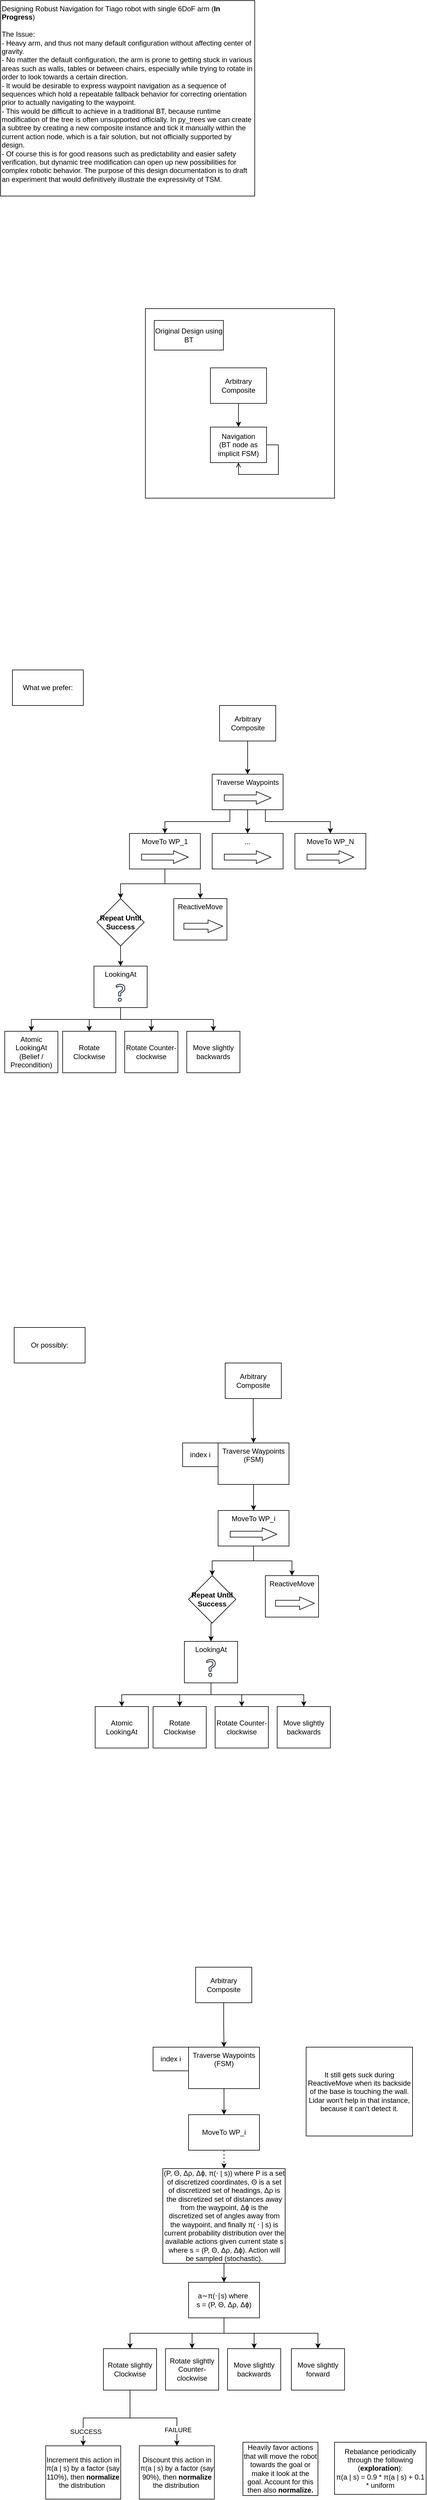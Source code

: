<mxfile version="26.2.9">
  <diagram name="Page-1" id="7YX_lSwjEALe1SeLGPOg">
    <mxGraphModel dx="2954" dy="1061" grid="1" gridSize="10" guides="1" tooltips="1" connect="1" arrows="1" fold="1" page="1" pageScale="1" pageWidth="850" pageHeight="1100" math="0" shadow="0">
      <root>
        <mxCell id="0" />
        <mxCell id="1" parent="0" />
        <mxCell id="frqq6zxRNW8OhI8182HL-121" value="" style="whiteSpace=wrap;html=1;aspect=fixed;" parent="1" vertex="1">
          <mxGeometry x="265" y="530" width="320" height="320" as="geometry" />
        </mxCell>
        <mxCell id="frqq6zxRNW8OhI8182HL-8" value="" style="group" parent="1" vertex="1" connectable="0">
          <mxGeometry x="178" y="1640" width="90" height="70" as="geometry" />
        </mxCell>
        <mxCell id="frqq6zxRNW8OhI8182HL-6" value="LookingAt" style="rounded=0;whiteSpace=wrap;html=1;verticalAlign=top;" parent="frqq6zxRNW8OhI8182HL-8" vertex="1">
          <mxGeometry width="90" height="70" as="geometry" />
        </mxCell>
        <mxCell id="frqq6zxRNW8OhI8182HL-7" value="" style="sketch=0;outlineConnect=0;fontColor=#232F3E;gradientColor=none;fillColor=#232F3D;strokeColor=none;dashed=0;verticalLabelPosition=bottom;verticalAlign=top;align=center;html=1;fontSize=12;fontStyle=0;aspect=fixed;pointerEvents=1;shape=mxgraph.aws4.question;" parent="frqq6zxRNW8OhI8182HL-8" vertex="1">
          <mxGeometry x="37.12" y="30" width="15.77" height="30" as="geometry" />
        </mxCell>
        <mxCell id="frqq6zxRNW8OhI8182HL-10" value="" style="group" parent="1" vertex="1" connectable="0">
          <mxGeometry x="378" y="1316" width="120" height="60" as="geometry" />
        </mxCell>
        <mxCell id="frqq6zxRNW8OhI8182HL-5" value="Traverse Waypoints" style="rounded=0;whiteSpace=wrap;html=1;verticalAlign=top;" parent="frqq6zxRNW8OhI8182HL-10" vertex="1">
          <mxGeometry width="120" height="60" as="geometry" />
        </mxCell>
        <mxCell id="frqq6zxRNW8OhI8182HL-9" value="" style="shape=flexArrow;endArrow=classic;html=1;rounded=0;endWidth=10.4;endSize=7.936;" parent="frqq6zxRNW8OhI8182HL-10" edge="1">
          <mxGeometry width="50" height="50" relative="1" as="geometry">
            <mxPoint x="20" y="40" as="sourcePoint" />
            <mxPoint x="100" y="40" as="targetPoint" />
          </mxGeometry>
        </mxCell>
        <mxCell id="frqq6zxRNW8OhI8182HL-16" value="" style="group" parent="1" vertex="1" connectable="0">
          <mxGeometry x="238" y="1416" width="120" height="60" as="geometry" />
        </mxCell>
        <mxCell id="frqq6zxRNW8OhI8182HL-17" value="MoveTo WP_1" style="rounded=0;whiteSpace=wrap;html=1;verticalAlign=top;" parent="frqq6zxRNW8OhI8182HL-16" vertex="1">
          <mxGeometry width="120" height="60" as="geometry" />
        </mxCell>
        <mxCell id="frqq6zxRNW8OhI8182HL-18" value="" style="shape=flexArrow;endArrow=classic;html=1;rounded=0;endWidth=10.4;endSize=7.936;" parent="frqq6zxRNW8OhI8182HL-16" edge="1">
          <mxGeometry width="50" height="50" relative="1" as="geometry">
            <mxPoint x="20" y="40" as="sourcePoint" />
            <mxPoint x="100" y="40" as="targetPoint" />
          </mxGeometry>
        </mxCell>
        <mxCell id="frqq6zxRNW8OhI8182HL-19" style="edgeStyle=orthogonalEdgeStyle;rounded=0;orthogonalLoop=1;jettySize=auto;html=1;exitX=0.25;exitY=1;exitDx=0;exitDy=0;" parent="1" source="frqq6zxRNW8OhI8182HL-5" target="frqq6zxRNW8OhI8182HL-17" edge="1">
          <mxGeometry relative="1" as="geometry" />
        </mxCell>
        <mxCell id="frqq6zxRNW8OhI8182HL-20" value="" style="group" parent="1" vertex="1" connectable="0">
          <mxGeometry x="518" y="1416" width="120" height="60" as="geometry" />
        </mxCell>
        <mxCell id="frqq6zxRNW8OhI8182HL-21" value="MoveTo WP_N" style="rounded=0;whiteSpace=wrap;html=1;verticalAlign=top;" parent="frqq6zxRNW8OhI8182HL-20" vertex="1">
          <mxGeometry width="120" height="60" as="geometry" />
        </mxCell>
        <mxCell id="frqq6zxRNW8OhI8182HL-22" value="" style="shape=flexArrow;endArrow=classic;html=1;rounded=0;endWidth=10.4;endSize=7.936;" parent="frqq6zxRNW8OhI8182HL-20" edge="1">
          <mxGeometry width="50" height="50" relative="1" as="geometry">
            <mxPoint x="20" y="40" as="sourcePoint" />
            <mxPoint x="100" y="40" as="targetPoint" />
          </mxGeometry>
        </mxCell>
        <mxCell id="frqq6zxRNW8OhI8182HL-23" value="" style="group" parent="1" vertex="1" connectable="0">
          <mxGeometry x="378" y="1416" width="120" height="60" as="geometry" />
        </mxCell>
        <mxCell id="frqq6zxRNW8OhI8182HL-24" value="..." style="rounded=0;whiteSpace=wrap;html=1;verticalAlign=top;" parent="frqq6zxRNW8OhI8182HL-23" vertex="1">
          <mxGeometry width="120" height="60" as="geometry" />
        </mxCell>
        <mxCell id="frqq6zxRNW8OhI8182HL-25" value="" style="shape=flexArrow;endArrow=classic;html=1;rounded=0;endWidth=10.4;endSize=7.936;" parent="frqq6zxRNW8OhI8182HL-23" edge="1">
          <mxGeometry width="50" height="50" relative="1" as="geometry">
            <mxPoint x="20" y="40" as="sourcePoint" />
            <mxPoint x="100" y="40" as="targetPoint" />
          </mxGeometry>
        </mxCell>
        <mxCell id="frqq6zxRNW8OhI8182HL-26" style="edgeStyle=orthogonalEdgeStyle;rounded=0;orthogonalLoop=1;jettySize=auto;html=1;exitX=0.5;exitY=1;exitDx=0;exitDy=0;entryX=0.5;entryY=0;entryDx=0;entryDy=0;" parent="1" source="frqq6zxRNW8OhI8182HL-5" target="frqq6zxRNW8OhI8182HL-24" edge="1">
          <mxGeometry relative="1" as="geometry" />
        </mxCell>
        <mxCell id="frqq6zxRNW8OhI8182HL-27" style="edgeStyle=orthogonalEdgeStyle;rounded=0;orthogonalLoop=1;jettySize=auto;html=1;exitX=0.75;exitY=1;exitDx=0;exitDy=0;entryX=0.5;entryY=0;entryDx=0;entryDy=0;" parent="1" source="frqq6zxRNW8OhI8182HL-5" target="frqq6zxRNW8OhI8182HL-21" edge="1">
          <mxGeometry relative="1" as="geometry" />
        </mxCell>
        <mxCell id="frqq6zxRNW8OhI8182HL-32" value="" style="group" parent="1" vertex="1" connectable="0">
          <mxGeometry x="313" y="1526" width="100" height="70" as="geometry" />
        </mxCell>
        <mxCell id="frqq6zxRNW8OhI8182HL-33" value="ReactiveMove" style="rounded=0;whiteSpace=wrap;html=1;verticalAlign=top;" parent="frqq6zxRNW8OhI8182HL-32" vertex="1">
          <mxGeometry width="90" height="70" as="geometry" />
        </mxCell>
        <mxCell id="frqq6zxRNW8OhI8182HL-34" value="" style="shape=flexArrow;endArrow=classic;html=1;rounded=0;endWidth=10.4;endSize=7.936;" parent="frqq6zxRNW8OhI8182HL-32" edge="1">
          <mxGeometry width="50" height="50" relative="1" as="geometry">
            <mxPoint x="16.667" y="46.667" as="sourcePoint" />
            <mxPoint x="83.333" y="46.667" as="targetPoint" />
          </mxGeometry>
        </mxCell>
        <mxCell id="frqq6zxRNW8OhI8182HL-35" style="edgeStyle=orthogonalEdgeStyle;rounded=0;orthogonalLoop=1;jettySize=auto;html=1;exitX=0.5;exitY=1;exitDx=0;exitDy=0;entryX=0.5;entryY=0;entryDx=0;entryDy=0;" parent="1" source="frqq6zxRNW8OhI8182HL-17" target="frqq6zxRNW8OhI8182HL-48" edge="1">
          <mxGeometry relative="1" as="geometry">
            <mxPoint x="208" y="1546" as="targetPoint" />
          </mxGeometry>
        </mxCell>
        <mxCell id="frqq6zxRNW8OhI8182HL-37" style="edgeStyle=orthogonalEdgeStyle;rounded=0;orthogonalLoop=1;jettySize=auto;html=1;exitX=0.5;exitY=1;exitDx=0;exitDy=0;entryX=0.5;entryY=0;entryDx=0;entryDy=0;" parent="1" source="frqq6zxRNW8OhI8182HL-17" target="frqq6zxRNW8OhI8182HL-33" edge="1">
          <mxGeometry relative="1" as="geometry" />
        </mxCell>
        <mxCell id="frqq6zxRNW8OhI8182HL-41" value="Rotate Clockwise" style="rounded=0;whiteSpace=wrap;html=1;verticalAlign=middle;align=center;" parent="1" vertex="1">
          <mxGeometry x="125" y="1750" width="90" height="70" as="geometry" />
        </mxCell>
        <mxCell id="frqq6zxRNW8OhI8182HL-38" style="edgeStyle=orthogonalEdgeStyle;rounded=0;orthogonalLoop=1;jettySize=auto;html=1;exitX=0.5;exitY=1;exitDx=0;exitDy=0;" parent="1" source="frqq6zxRNW8OhI8182HL-6" target="frqq6zxRNW8OhI8182HL-41" edge="1">
          <mxGeometry relative="1" as="geometry">
            <mxPoint x="223.207" y="1750" as="targetPoint" />
          </mxGeometry>
        </mxCell>
        <mxCell id="frqq6zxRNW8OhI8182HL-44" value="Rotate Counter-&lt;span style=&quot;background-color: transparent; color: light-dark(rgb(0, 0, 0), rgb(255, 255, 255));&quot;&gt;clockwise&lt;/span&gt;" style="rounded=0;whiteSpace=wrap;html=1;verticalAlign=middle;align=center;" parent="1" vertex="1">
          <mxGeometry x="230" y="1750" width="90" height="70" as="geometry" />
        </mxCell>
        <mxCell id="frqq6zxRNW8OhI8182HL-45" style="edgeStyle=orthogonalEdgeStyle;rounded=0;orthogonalLoop=1;jettySize=auto;html=1;exitX=0.5;exitY=1;exitDx=0;exitDy=0;entryX=0.5;entryY=0;entryDx=0;entryDy=0;" parent="1" source="frqq6zxRNW8OhI8182HL-6" target="frqq6zxRNW8OhI8182HL-44" edge="1">
          <mxGeometry relative="1" as="geometry" />
        </mxCell>
        <mxCell id="frqq6zxRNW8OhI8182HL-46" value="Move slightly backwards" style="rounded=0;whiteSpace=wrap;html=1;verticalAlign=middle;align=center;" parent="1" vertex="1">
          <mxGeometry x="335" y="1750" width="90" height="70" as="geometry" />
        </mxCell>
        <mxCell id="frqq6zxRNW8OhI8182HL-47" style="edgeStyle=orthogonalEdgeStyle;rounded=0;orthogonalLoop=1;jettySize=auto;html=1;exitX=0.5;exitY=1;exitDx=0;exitDy=0;entryX=0.5;entryY=0;entryDx=0;entryDy=0;" parent="1" source="frqq6zxRNW8OhI8182HL-6" target="frqq6zxRNW8OhI8182HL-46" edge="1">
          <mxGeometry relative="1" as="geometry" />
        </mxCell>
        <mxCell id="frqq6zxRNW8OhI8182HL-50" style="edgeStyle=orthogonalEdgeStyle;rounded=0;orthogonalLoop=1;jettySize=auto;html=1;exitX=0.5;exitY=1;exitDx=0;exitDy=0;entryX=0.5;entryY=0;entryDx=0;entryDy=0;" parent="1" source="frqq6zxRNW8OhI8182HL-48" target="frqq6zxRNW8OhI8182HL-6" edge="1">
          <mxGeometry relative="1" as="geometry" />
        </mxCell>
        <mxCell id="frqq6zxRNW8OhI8182HL-48" value="&lt;b&gt;Repeat Until Success&lt;/b&gt;" style="rhombus;whiteSpace=wrap;html=1;" parent="1" vertex="1">
          <mxGeometry x="183" y="1526" width="80" height="80" as="geometry" />
        </mxCell>
        <mxCell id="frqq6zxRNW8OhI8182HL-51" value="Designing Robust Navigation for Tiago robot with single 6DoF arm (&lt;b&gt;In Progress&lt;/b&gt;)&lt;div&gt;&lt;br&gt;&lt;/div&gt;&lt;div&gt;The Issue:&lt;/div&gt;&lt;div&gt;- Heavy arm, and thus not many default configuration without affecting center of gravity.&lt;/div&gt;&lt;div&gt;- No matter the default configuration, the arm is prone to getting stuck in various areas such as walls, tables or between chairs, especially while trying to rotate in order to look towards a certain direction.&lt;/div&gt;&lt;div&gt;- It would be desirable to express waypoint navigation as a sequence of sequences which hold a repeatable fallback behavior for correcting orientation prior to actually navigating to the waypoint.&lt;/div&gt;&lt;div&gt;- This would be difficult to achieve in a traditional BT, because runtime modification of the tree is often unsupported officially. In py_trees we can create a subtree by creating a new composite instance and tick it manually within the current action node, which is a fair solution, but not officially supported by design.&lt;/div&gt;&lt;div&gt;- Of course this is for good reasons such as predictability and easier safety verification, but dynamic tree modification can open up new possibilities for complex robotic behavior. The purpose of this design documentation is to draft an experiment that would definitively illustrate the expressivity of TSM.&lt;/div&gt;" style="rounded=0;whiteSpace=wrap;html=1;align=left;verticalAlign=top;" parent="1" vertex="1">
          <mxGeometry x="20" y="10" width="430" height="330" as="geometry" />
        </mxCell>
        <mxCell id="frqq6zxRNW8OhI8182HL-54" value="" style="group" parent="1" vertex="1" connectable="0">
          <mxGeometry x="388" y="2445" width="120" height="70" as="geometry" />
        </mxCell>
        <mxCell id="frqq6zxRNW8OhI8182HL-55" value="Traverse Waypoints&lt;div&gt;(FSM)&lt;/div&gt;" style="rounded=0;whiteSpace=wrap;html=1;verticalAlign=top;" parent="frqq6zxRNW8OhI8182HL-54" vertex="1">
          <mxGeometry width="120" height="70" as="geometry" />
        </mxCell>
        <mxCell id="frqq6zxRNW8OhI8182HL-57" value="" style="shape=image;html=1;verticalAlign=top;verticalLabelPosition=bottom;labelBackgroundColor=#ffffff;imageAspect=0;aspect=fixed;image=https://cdn2.iconfinder.com/data/icons/boxicons-regular-vol-3/24/bx-repeat-128.png" parent="frqq6zxRNW8OhI8182HL-54" vertex="1">
          <mxGeometry x="45" y="40" width="30" height="30" as="geometry" />
        </mxCell>
        <mxCell id="frqq6zxRNW8OhI8182HL-60" value="index i" style="rounded=0;whiteSpace=wrap;html=1;verticalAlign=middle;" parent="1" vertex="1">
          <mxGeometry x="328" y="2445" width="60" height="40" as="geometry" />
        </mxCell>
        <mxCell id="frqq6zxRNW8OhI8182HL-65" value="" style="group" parent="1" vertex="1" connectable="0">
          <mxGeometry x="388" y="2559" width="120" height="60" as="geometry" />
        </mxCell>
        <mxCell id="frqq6zxRNW8OhI8182HL-66" value="MoveTo WP_i" style="rounded=0;whiteSpace=wrap;html=1;verticalAlign=top;" parent="frqq6zxRNW8OhI8182HL-65" vertex="1">
          <mxGeometry width="120" height="60" as="geometry" />
        </mxCell>
        <mxCell id="frqq6zxRNW8OhI8182HL-67" value="" style="shape=flexArrow;endArrow=classic;html=1;rounded=0;endWidth=10.4;endSize=7.936;" parent="frqq6zxRNW8OhI8182HL-65" edge="1">
          <mxGeometry width="50" height="50" relative="1" as="geometry">
            <mxPoint x="20" y="40" as="sourcePoint" />
            <mxPoint x="100" y="40" as="targetPoint" />
          </mxGeometry>
        </mxCell>
        <mxCell id="frqq6zxRNW8OhI8182HL-68" value="" style="group" parent="1" vertex="1" connectable="0">
          <mxGeometry x="468" y="2669" width="100" height="70" as="geometry" />
        </mxCell>
        <mxCell id="frqq6zxRNW8OhI8182HL-69" value="ReactiveMove" style="rounded=0;whiteSpace=wrap;html=1;verticalAlign=top;" parent="frqq6zxRNW8OhI8182HL-68" vertex="1">
          <mxGeometry width="90" height="70" as="geometry" />
        </mxCell>
        <mxCell id="frqq6zxRNW8OhI8182HL-70" value="" style="shape=flexArrow;endArrow=classic;html=1;rounded=0;endWidth=10.4;endSize=7.936;" parent="frqq6zxRNW8OhI8182HL-68" edge="1">
          <mxGeometry width="50" height="50" relative="1" as="geometry">
            <mxPoint x="16.667" y="46.667" as="sourcePoint" />
            <mxPoint x="83.333" y="46.667" as="targetPoint" />
          </mxGeometry>
        </mxCell>
        <mxCell id="frqq6zxRNW8OhI8182HL-71" style="edgeStyle=orthogonalEdgeStyle;rounded=0;orthogonalLoop=1;jettySize=auto;html=1;exitX=0.5;exitY=1;exitDx=0;exitDy=0;entryX=0.5;entryY=0;entryDx=0;entryDy=0;" parent="1" source="frqq6zxRNW8OhI8182HL-66" target="frqq6zxRNW8OhI8182HL-80" edge="1">
          <mxGeometry relative="1" as="geometry">
            <mxPoint x="358" y="2689" as="targetPoint" />
          </mxGeometry>
        </mxCell>
        <mxCell id="frqq6zxRNW8OhI8182HL-72" style="edgeStyle=orthogonalEdgeStyle;rounded=0;orthogonalLoop=1;jettySize=auto;html=1;exitX=0.5;exitY=1;exitDx=0;exitDy=0;entryX=0.5;entryY=0;entryDx=0;entryDy=0;" parent="1" source="frqq6zxRNW8OhI8182HL-66" target="frqq6zxRNW8OhI8182HL-69" edge="1">
          <mxGeometry relative="1" as="geometry" />
        </mxCell>
        <mxCell id="frqq6zxRNW8OhI8182HL-79" style="edgeStyle=orthogonalEdgeStyle;rounded=0;orthogonalLoop=1;jettySize=auto;html=1;exitX=0.5;exitY=1;exitDx=0;exitDy=0;entryX=0.5;entryY=0;entryDx=0;entryDy=0;" parent="1" source="frqq6zxRNW8OhI8182HL-80" target="frqq6zxRNW8OhI8182HL-130" edge="1">
          <mxGeometry relative="1" as="geometry">
            <mxPoint x="410" y="2760" as="targetPoint" />
          </mxGeometry>
        </mxCell>
        <mxCell id="frqq6zxRNW8OhI8182HL-80" value="&lt;b&gt;Repeat Until Success&lt;/b&gt;" style="rhombus;whiteSpace=wrap;html=1;" parent="1" vertex="1">
          <mxGeometry x="338" y="2669" width="80" height="80" as="geometry" />
        </mxCell>
        <mxCell id="frqq6zxRNW8OhI8182HL-81" value="" style="edgeStyle=orthogonalEdgeStyle;rounded=0;orthogonalLoop=1;jettySize=auto;html=1;" parent="1" source="frqq6zxRNW8OhI8182HL-57" target="frqq6zxRNW8OhI8182HL-66" edge="1">
          <mxGeometry relative="1" as="geometry" />
        </mxCell>
        <mxCell id="frqq6zxRNW8OhI8182HL-86" value="Navigation&lt;div&gt;(BT node as implicit FSM)&lt;/div&gt;" style="rounded=0;whiteSpace=wrap;html=1;verticalAlign=middle;" parent="1" vertex="1">
          <mxGeometry x="375" y="730" width="95" height="60" as="geometry" />
        </mxCell>
        <mxCell id="frqq6zxRNW8OhI8182HL-117" style="edgeStyle=orthogonalEdgeStyle;rounded=0;orthogonalLoop=1;jettySize=auto;html=1;exitX=0.5;exitY=1;exitDx=0;exitDy=0;entryX=0.5;entryY=0;entryDx=0;entryDy=0;" parent="1" source="frqq6zxRNW8OhI8182HL-116" target="frqq6zxRNW8OhI8182HL-86" edge="1">
          <mxGeometry relative="1" as="geometry" />
        </mxCell>
        <mxCell id="frqq6zxRNW8OhI8182HL-116" value="Arbitrary Composite" style="rounded=0;whiteSpace=wrap;html=1;verticalAlign=middle;" parent="1" vertex="1">
          <mxGeometry x="375" y="630" width="95" height="60" as="geometry" />
        </mxCell>
        <mxCell id="frqq6zxRNW8OhI8182HL-118" style="edgeStyle=orthogonalEdgeStyle;rounded=0;orthogonalLoop=1;jettySize=auto;html=1;exitX=1;exitY=0.5;exitDx=0;exitDy=0;entryX=0.5;entryY=1;entryDx=0;entryDy=0;endArrow=open;endFill=0;" parent="1" source="frqq6zxRNW8OhI8182HL-86" target="frqq6zxRNW8OhI8182HL-86" edge="1">
          <mxGeometry relative="1" as="geometry" />
        </mxCell>
        <mxCell id="frqq6zxRNW8OhI8182HL-122" value="Original Design using BT" style="rounded=0;whiteSpace=wrap;html=1;" parent="1" vertex="1">
          <mxGeometry x="280" y="550" width="117" height="50" as="geometry" />
        </mxCell>
        <mxCell id="frqq6zxRNW8OhI8182HL-123" value="What we prefer:" style="whiteSpace=wrap;html=1;" parent="1" vertex="1">
          <mxGeometry x="40" y="1140" width="120" height="60" as="geometry" />
        </mxCell>
        <mxCell id="frqq6zxRNW8OhI8182HL-124" value="Or possibly:" style="whiteSpace=wrap;html=1;" parent="1" vertex="1">
          <mxGeometry x="43" y="2250" width="120" height="60" as="geometry" />
        </mxCell>
        <mxCell id="frqq6zxRNW8OhI8182HL-128" style="edgeStyle=orthogonalEdgeStyle;rounded=0;orthogonalLoop=1;jettySize=auto;html=1;exitX=0.5;exitY=1;exitDx=0;exitDy=0;entryX=0.5;entryY=0;entryDx=0;entryDy=0;" parent="1" source="frqq6zxRNW8OhI8182HL-6" target="frqq6zxRNW8OhI8182HL-126" edge="1">
          <mxGeometry relative="1" as="geometry" />
        </mxCell>
        <mxCell id="frqq6zxRNW8OhI8182HL-126" value="Atomic&lt;div&gt;&lt;span style=&quot;background-color: transparent; color: light-dark(rgb(0, 0, 0), rgb(255, 255, 255));&quot;&gt;LookingAt&lt;/span&gt;&lt;/div&gt;&lt;div&gt;&lt;span style=&quot;background-color: transparent; color: light-dark(rgb(0, 0, 0), rgb(255, 255, 255));&quot;&gt;(Belief / Precondition)&lt;/span&gt;&lt;/div&gt;" style="rounded=0;whiteSpace=wrap;html=1;verticalAlign=middle;" parent="1" vertex="1">
          <mxGeometry x="27" y="1750" width="90" height="70" as="geometry" />
        </mxCell>
        <mxCell id="frqq6zxRNW8OhI8182HL-129" value="" style="group" parent="1" vertex="1" connectable="0">
          <mxGeometry x="331" y="2780" width="90" height="70" as="geometry" />
        </mxCell>
        <mxCell id="frqq6zxRNW8OhI8182HL-130" value="LookingAt" style="rounded=0;whiteSpace=wrap;html=1;verticalAlign=top;" parent="frqq6zxRNW8OhI8182HL-129" vertex="1">
          <mxGeometry width="90" height="70" as="geometry" />
        </mxCell>
        <mxCell id="frqq6zxRNW8OhI8182HL-131" value="" style="sketch=0;outlineConnect=0;fontColor=#232F3E;gradientColor=none;fillColor=#232F3D;strokeColor=none;dashed=0;verticalLabelPosition=bottom;verticalAlign=top;align=center;html=1;fontSize=12;fontStyle=0;aspect=fixed;pointerEvents=1;shape=mxgraph.aws4.question;" parent="frqq6zxRNW8OhI8182HL-129" vertex="1">
          <mxGeometry x="37.12" y="30" width="15.77" height="30" as="geometry" />
        </mxCell>
        <mxCell id="frqq6zxRNW8OhI8182HL-132" value="Rotate Clockwise" style="rounded=0;whiteSpace=wrap;html=1;verticalAlign=middle;align=center;" parent="1" vertex="1">
          <mxGeometry x="278" y="2890" width="90" height="70" as="geometry" />
        </mxCell>
        <mxCell id="frqq6zxRNW8OhI8182HL-133" style="edgeStyle=orthogonalEdgeStyle;rounded=0;orthogonalLoop=1;jettySize=auto;html=1;exitX=0.5;exitY=1;exitDx=0;exitDy=0;" parent="1" source="frqq6zxRNW8OhI8182HL-130" target="frqq6zxRNW8OhI8182HL-132" edge="1">
          <mxGeometry relative="1" as="geometry">
            <mxPoint x="376.207" y="2890" as="targetPoint" />
          </mxGeometry>
        </mxCell>
        <mxCell id="frqq6zxRNW8OhI8182HL-134" value="Rotate Counter-&lt;span style=&quot;background-color: transparent; color: light-dark(rgb(0, 0, 0), rgb(255, 255, 255));&quot;&gt;clockwise&lt;/span&gt;" style="rounded=0;whiteSpace=wrap;html=1;verticalAlign=middle;align=center;" parent="1" vertex="1">
          <mxGeometry x="383" y="2890" width="90" height="70" as="geometry" />
        </mxCell>
        <mxCell id="frqq6zxRNW8OhI8182HL-135" style="edgeStyle=orthogonalEdgeStyle;rounded=0;orthogonalLoop=1;jettySize=auto;html=1;exitX=0.5;exitY=1;exitDx=0;exitDy=0;entryX=0.5;entryY=0;entryDx=0;entryDy=0;" parent="1" source="frqq6zxRNW8OhI8182HL-130" target="frqq6zxRNW8OhI8182HL-134" edge="1">
          <mxGeometry relative="1" as="geometry" />
        </mxCell>
        <mxCell id="frqq6zxRNW8OhI8182HL-136" value="Move slightly backwards" style="rounded=0;whiteSpace=wrap;html=1;verticalAlign=middle;align=center;" parent="1" vertex="1">
          <mxGeometry x="488" y="2890" width="90" height="70" as="geometry" />
        </mxCell>
        <mxCell id="frqq6zxRNW8OhI8182HL-137" style="edgeStyle=orthogonalEdgeStyle;rounded=0;orthogonalLoop=1;jettySize=auto;html=1;exitX=0.5;exitY=1;exitDx=0;exitDy=0;entryX=0.5;entryY=0;entryDx=0;entryDy=0;" parent="1" source="frqq6zxRNW8OhI8182HL-130" target="frqq6zxRNW8OhI8182HL-136" edge="1">
          <mxGeometry relative="1" as="geometry" />
        </mxCell>
        <mxCell id="frqq6zxRNW8OhI8182HL-138" style="edgeStyle=orthogonalEdgeStyle;rounded=0;orthogonalLoop=1;jettySize=auto;html=1;exitX=0.5;exitY=1;exitDx=0;exitDy=0;entryX=0.5;entryY=0;entryDx=0;entryDy=0;" parent="1" source="frqq6zxRNW8OhI8182HL-130" target="frqq6zxRNW8OhI8182HL-139" edge="1">
          <mxGeometry relative="1" as="geometry" />
        </mxCell>
        <mxCell id="frqq6zxRNW8OhI8182HL-139" value="Atomic&lt;div&gt;&lt;span style=&quot;background-color: transparent; color: light-dark(rgb(0, 0, 0), rgb(255, 255, 255));&quot;&gt;LookingAt&lt;/span&gt;&lt;/div&gt;" style="rounded=0;whiteSpace=wrap;html=1;verticalAlign=middle;" parent="1" vertex="1">
          <mxGeometry x="180" y="2890" width="90" height="70" as="geometry" />
        </mxCell>
        <mxCell id="frqq6zxRNW8OhI8182HL-141" style="edgeStyle=orthogonalEdgeStyle;rounded=0;orthogonalLoop=1;jettySize=auto;html=1;exitX=0.5;exitY=1;exitDx=0;exitDy=0;entryX=0.5;entryY=0;entryDx=0;entryDy=0;" parent="1" source="frqq6zxRNW8OhI8182HL-140" target="frqq6zxRNW8OhI8182HL-5" edge="1">
          <mxGeometry relative="1" as="geometry" />
        </mxCell>
        <mxCell id="frqq6zxRNW8OhI8182HL-140" value="Arbitrary Composite" style="rounded=0;whiteSpace=wrap;html=1;verticalAlign=middle;" parent="1" vertex="1">
          <mxGeometry x="390.5" y="1200" width="95" height="60" as="geometry" />
        </mxCell>
        <mxCell id="frqq6zxRNW8OhI8182HL-143" style="edgeStyle=orthogonalEdgeStyle;rounded=0;orthogonalLoop=1;jettySize=auto;html=1;exitX=0.5;exitY=1;exitDx=0;exitDy=0;entryX=0.5;entryY=0;entryDx=0;entryDy=0;" parent="1" source="frqq6zxRNW8OhI8182HL-142" target="frqq6zxRNW8OhI8182HL-55" edge="1">
          <mxGeometry relative="1" as="geometry" />
        </mxCell>
        <mxCell id="frqq6zxRNW8OhI8182HL-142" value="Arbitrary Composite" style="rounded=0;whiteSpace=wrap;html=1;verticalAlign=middle;" parent="1" vertex="1">
          <mxGeometry x="400" y="2310" width="95" height="60" as="geometry" />
        </mxCell>
        <mxCell id="AmVFyZqg4yC-j_EybBRZ-1" value="" style="group" vertex="1" connectable="0" parent="1">
          <mxGeometry x="338" y="3465" width="120" height="70" as="geometry" />
        </mxCell>
        <mxCell id="AmVFyZqg4yC-j_EybBRZ-2" value="Traverse Waypoints&lt;div&gt;(FSM)&lt;/div&gt;" style="rounded=0;whiteSpace=wrap;html=1;verticalAlign=top;" vertex="1" parent="AmVFyZqg4yC-j_EybBRZ-1">
          <mxGeometry width="120" height="70" as="geometry" />
        </mxCell>
        <mxCell id="AmVFyZqg4yC-j_EybBRZ-3" value="" style="shape=image;html=1;verticalAlign=top;verticalLabelPosition=bottom;labelBackgroundColor=#ffffff;imageAspect=0;aspect=fixed;image=https://cdn2.iconfinder.com/data/icons/boxicons-regular-vol-3/24/bx-repeat-128.png" vertex="1" parent="AmVFyZqg4yC-j_EybBRZ-1">
          <mxGeometry x="45" y="40" width="30" height="30" as="geometry" />
        </mxCell>
        <mxCell id="AmVFyZqg4yC-j_EybBRZ-4" value="index i" style="rounded=0;whiteSpace=wrap;html=1;verticalAlign=middle;" vertex="1" parent="1">
          <mxGeometry x="278" y="3465" width="60" height="40" as="geometry" />
        </mxCell>
        <mxCell id="AmVFyZqg4yC-j_EybBRZ-15" value="" style="edgeStyle=orthogonalEdgeStyle;rounded=0;orthogonalLoop=1;jettySize=auto;html=1;" edge="1" parent="1" source="AmVFyZqg4yC-j_EybBRZ-3" target="AmVFyZqg4yC-j_EybBRZ-6">
          <mxGeometry relative="1" as="geometry" />
        </mxCell>
        <mxCell id="AmVFyZqg4yC-j_EybBRZ-61" style="edgeStyle=orthogonalEdgeStyle;rounded=0;orthogonalLoop=1;jettySize=auto;html=1;exitX=0.5;exitY=1;exitDx=0;exitDy=0;entryX=0.5;entryY=0;entryDx=0;entryDy=0;" edge="1" parent="1" source="AmVFyZqg4yC-j_EybBRZ-19" target="AmVFyZqg4yC-j_EybBRZ-65">
          <mxGeometry relative="1" as="geometry">
            <mxPoint x="240" y="4132" as="targetPoint" />
          </mxGeometry>
        </mxCell>
        <mxCell id="AmVFyZqg4yC-j_EybBRZ-63" value="SUCCESS" style="edgeLabel;html=1;align=center;verticalAlign=middle;resizable=0;points=[];" vertex="1" connectable="0" parent="AmVFyZqg4yC-j_EybBRZ-61">
          <mxGeometry x="0.548" y="3" relative="1" as="geometry">
            <mxPoint x="1" y="15" as="offset" />
          </mxGeometry>
        </mxCell>
        <mxCell id="AmVFyZqg4yC-j_EybBRZ-62" style="edgeStyle=orthogonalEdgeStyle;rounded=0;orthogonalLoop=1;jettySize=auto;html=1;exitX=0.5;exitY=1;exitDx=0;exitDy=0;entryX=0.5;entryY=0;entryDx=0;entryDy=0;" edge="1" parent="1" source="AmVFyZqg4yC-j_EybBRZ-19" target="AmVFyZqg4yC-j_EybBRZ-66">
          <mxGeometry relative="1" as="geometry">
            <mxPoint x="330" y="4132" as="targetPoint" />
          </mxGeometry>
        </mxCell>
        <mxCell id="AmVFyZqg4yC-j_EybBRZ-64" value="FAILURE" style="edgeLabel;html=1;align=center;verticalAlign=middle;resizable=0;points=[];" vertex="1" connectable="0" parent="AmVFyZqg4yC-j_EybBRZ-62">
          <mxGeometry x="0.491" relative="1" as="geometry">
            <mxPoint x="1" y="17" as="offset" />
          </mxGeometry>
        </mxCell>
        <mxCell id="AmVFyZqg4yC-j_EybBRZ-19" value="Rotate slightly Clockwise" style="rounded=0;whiteSpace=wrap;html=1;verticalAlign=middle;align=center;" vertex="1" parent="1">
          <mxGeometry x="194" y="3974" width="90" height="70" as="geometry" />
        </mxCell>
        <mxCell id="AmVFyZqg4yC-j_EybBRZ-21" value="Rotate slightly Counter-&lt;span style=&quot;background-color: transparent; color: light-dark(rgb(0, 0, 0), rgb(255, 255, 255));&quot;&gt;clockwise&lt;/span&gt;" style="rounded=0;whiteSpace=wrap;html=1;verticalAlign=middle;align=center;" vertex="1" parent="1">
          <mxGeometry x="299" y="3974" width="90" height="70" as="geometry" />
        </mxCell>
        <mxCell id="AmVFyZqg4yC-j_EybBRZ-23" value="Move slightly backwards" style="rounded=0;whiteSpace=wrap;html=1;verticalAlign=middle;align=center;" vertex="1" parent="1">
          <mxGeometry x="404" y="3974" width="90" height="70" as="geometry" />
        </mxCell>
        <mxCell id="AmVFyZqg4yC-j_EybBRZ-27" style="edgeStyle=orthogonalEdgeStyle;rounded=0;orthogonalLoop=1;jettySize=auto;html=1;exitX=0.5;exitY=1;exitDx=0;exitDy=0;entryX=0.5;entryY=0;entryDx=0;entryDy=0;" edge="1" parent="1" source="AmVFyZqg4yC-j_EybBRZ-28" target="AmVFyZqg4yC-j_EybBRZ-2">
          <mxGeometry relative="1" as="geometry" />
        </mxCell>
        <mxCell id="AmVFyZqg4yC-j_EybBRZ-28" value="Arbitrary Composite" style="rounded=0;whiteSpace=wrap;html=1;verticalAlign=middle;" vertex="1" parent="1">
          <mxGeometry x="350" y="3330" width="95" height="60" as="geometry" />
        </mxCell>
        <mxCell id="AmVFyZqg4yC-j_EybBRZ-29" value="It still gets suck during ReactiveMove when its backside of the base is touching the wall. Lidar won&#39;t help in that instance, because it can&#39;t detect it." style="whiteSpace=wrap;html=1;" vertex="1" parent="1">
          <mxGeometry x="537" y="3465" width="180" height="150" as="geometry" />
        </mxCell>
        <mxCell id="AmVFyZqg4yC-j_EybBRZ-69" style="edgeStyle=orthogonalEdgeStyle;rounded=0;orthogonalLoop=1;jettySize=auto;html=1;exitX=0.5;exitY=1;exitDx=0;exitDy=0;dashed=1;entryX=0.5;entryY=0;entryDx=0;entryDy=0;" edge="1" parent="1" source="AmVFyZqg4yC-j_EybBRZ-6" target="AmVFyZqg4yC-j_EybBRZ-60">
          <mxGeometry relative="1" as="geometry">
            <mxPoint x="398.241" y="3700" as="targetPoint" />
          </mxGeometry>
        </mxCell>
        <mxCell id="AmVFyZqg4yC-j_EybBRZ-6" value="MoveTo WP_i" style="rounded=0;whiteSpace=wrap;html=1;verticalAlign=middle;" vertex="1" parent="1">
          <mxGeometry x="338" y="3579" width="120" height="60" as="geometry" />
        </mxCell>
        <mxCell id="AmVFyZqg4yC-j_EybBRZ-59" value="Move slightly forward" style="rounded=0;whiteSpace=wrap;html=1;verticalAlign=middle;align=center;" vertex="1" parent="1">
          <mxGeometry x="512" y="3974" width="90" height="70" as="geometry" />
        </mxCell>
        <mxCell id="AmVFyZqg4yC-j_EybBRZ-72" style="edgeStyle=orthogonalEdgeStyle;rounded=0;orthogonalLoop=1;jettySize=auto;html=1;exitX=0.5;exitY=1;exitDx=0;exitDy=0;entryX=0.5;entryY=0;entryDx=0;entryDy=0;" edge="1" parent="1" source="AmVFyZqg4yC-j_EybBRZ-60" target="AmVFyZqg4yC-j_EybBRZ-71">
          <mxGeometry relative="1" as="geometry" />
        </mxCell>
        <mxCell id="AmVFyZqg4yC-j_EybBRZ-60" value="(P, Θ,&amp;nbsp;&lt;span class=&quot;mord&quot;&gt;Δ&lt;/span&gt;&lt;span class=&quot;mord mathnormal&quot;&gt;ρ&lt;/span&gt;&lt;span class=&quot;mpunct&quot;&gt;,&amp;nbsp;&lt;/span&gt;&lt;span class=&quot;mspace&quot;&gt;&lt;/span&gt;&lt;span class=&quot;mord&quot;&gt;Δ&lt;/span&gt;&lt;span class=&quot;mord mathnormal&quot;&gt;ϕ,&lt;/span&gt;&amp;nbsp;π(⋅&amp;nbsp;| s)) where P is a set of discretized coordinates, Θ is a set of discretized set of headings,&amp;nbsp;&lt;span class=&quot;mord&quot;&gt;Δ&lt;/span&gt;&lt;span class=&quot;mord mathnormal&quot;&gt;ρ is the discretized set of distances away from the waypoint,&amp;nbsp;&lt;/span&gt;&lt;span class=&quot;mord&quot;&gt;Δ&lt;/span&gt;&lt;span class=&quot;mord mathnormal&quot;&gt;ϕ is the discretized set of angles away from the waypoint,&amp;nbsp;&lt;/span&gt;and finally π( ⋅&amp;nbsp;| s)&amp;nbsp;is current probability distribution over the available actions given current state s where&amp;nbsp;&lt;span class=&quot;base&quot;&gt;&lt;span class=&quot;mord mathnormal&quot;&gt;s&amp;nbsp;&lt;/span&gt;&lt;span class=&quot;mspace&quot;&gt;&lt;/span&gt;&lt;span class=&quot;mrel&quot;&gt;=&amp;nbsp;&lt;/span&gt;&lt;span class=&quot;mspace&quot;&gt;&lt;/span&gt;&lt;/span&gt;&lt;span class=&quot;base&quot;&gt;&lt;span class=&quot;strut&quot;&gt;&lt;/span&gt;&lt;span class=&quot;mopen&quot;&gt;(&lt;/span&gt;&lt;span class=&quot;mclose&quot;&gt;P, Θ,&amp;nbsp;&lt;span class=&quot;mord&quot;&gt;Δ&lt;/span&gt;&lt;span class=&quot;mord mathnormal&quot;&gt;ρ&lt;/span&gt;&lt;span class=&quot;mpunct&quot;&gt;,&amp;nbsp;&lt;/span&gt;&lt;span class=&quot;mspace&quot;&gt;&lt;/span&gt;&lt;span class=&quot;mord&quot;&gt;Δ&lt;/span&gt;&lt;span class=&quot;mord mathnormal&quot;&gt;ϕ&lt;/span&gt;)&lt;/span&gt;&lt;/span&gt;. Action will be sampled (stochastic)." style="rounded=0;whiteSpace=wrap;html=1;verticalAlign=middle;align=center;" vertex="1" parent="1">
          <mxGeometry x="294.5" y="3670" width="207" height="160" as="geometry" />
        </mxCell>
        <mxCell id="AmVFyZqg4yC-j_EybBRZ-65" value="Increment this action in π(a | s)&amp;nbsp;by a factor (say 110%), then &lt;b&gt;normalize &lt;/b&gt;the distribution&amp;nbsp;" style="whiteSpace=wrap;html=1;" vertex="1" parent="1">
          <mxGeometry x="96.25" y="4138" width="127" height="90" as="geometry" />
        </mxCell>
        <mxCell id="AmVFyZqg4yC-j_EybBRZ-66" value="Discount this action in π(a | s)&amp;nbsp;by a factor (say 90%), then &lt;b&gt;normalize &lt;/b&gt;the distribution&amp;nbsp;" style="whiteSpace=wrap;html=1;" vertex="1" parent="1">
          <mxGeometry x="254.75" y="4138" width="127" height="90" as="geometry" />
        </mxCell>
        <mxCell id="AmVFyZqg4yC-j_EybBRZ-67" value="Heavily favor actions that will move the robot towards the goal or make it look at the goal. Account for this then also &lt;b&gt;normalize.&lt;/b&gt;" style="whiteSpace=wrap;html=1;" vertex="1" parent="1">
          <mxGeometry x="430" y="4132" width="127" height="90" as="geometry" />
        </mxCell>
        <mxCell id="AmVFyZqg4yC-j_EybBRZ-73" style="edgeStyle=orthogonalEdgeStyle;rounded=0;orthogonalLoop=1;jettySize=auto;html=1;exitX=0.5;exitY=1;exitDx=0;exitDy=0;entryX=0.5;entryY=0;entryDx=0;entryDy=0;" edge="1" parent="1" source="AmVFyZqg4yC-j_EybBRZ-71" target="AmVFyZqg4yC-j_EybBRZ-19">
          <mxGeometry relative="1" as="geometry" />
        </mxCell>
        <mxCell id="AmVFyZqg4yC-j_EybBRZ-74" style="edgeStyle=orthogonalEdgeStyle;rounded=0;orthogonalLoop=1;jettySize=auto;html=1;exitX=0.5;exitY=1;exitDx=0;exitDy=0;entryX=0.5;entryY=0;entryDx=0;entryDy=0;" edge="1" parent="1" source="AmVFyZqg4yC-j_EybBRZ-71" target="AmVFyZqg4yC-j_EybBRZ-21">
          <mxGeometry relative="1" as="geometry" />
        </mxCell>
        <mxCell id="AmVFyZqg4yC-j_EybBRZ-75" style="edgeStyle=orthogonalEdgeStyle;rounded=0;orthogonalLoop=1;jettySize=auto;html=1;exitX=0.5;exitY=1;exitDx=0;exitDy=0;entryX=0.5;entryY=0;entryDx=0;entryDy=0;" edge="1" parent="1" source="AmVFyZqg4yC-j_EybBRZ-71" target="AmVFyZqg4yC-j_EybBRZ-23">
          <mxGeometry relative="1" as="geometry" />
        </mxCell>
        <mxCell id="AmVFyZqg4yC-j_EybBRZ-76" style="edgeStyle=orthogonalEdgeStyle;rounded=0;orthogonalLoop=1;jettySize=auto;html=1;exitX=0.5;exitY=1;exitDx=0;exitDy=0;entryX=0.5;entryY=0;entryDx=0;entryDy=0;" edge="1" parent="1" source="AmVFyZqg4yC-j_EybBRZ-71" target="AmVFyZqg4yC-j_EybBRZ-59">
          <mxGeometry relative="1" as="geometry" />
        </mxCell>
        <mxCell id="AmVFyZqg4yC-j_EybBRZ-71" value="&lt;span class=&quot;base&quot;&gt;&lt;span class=&quot;mord mathnormal&quot;&gt;a&lt;/span&gt;&lt;span class=&quot;mspace&quot;&gt;&lt;/span&gt;&lt;span class=&quot;mrel&quot;&gt;∼&lt;/span&gt;&lt;span class=&quot;mspace&quot;&gt;&lt;/span&gt;&lt;/span&gt;&lt;span class=&quot;base&quot;&gt;&lt;span class=&quot;strut&quot;&gt;&lt;/span&gt;&lt;span class=&quot;mord mathnormal&quot;&gt;π&lt;/span&gt;&lt;span class=&quot;mopen&quot;&gt;(&lt;/span&gt;&lt;span class=&quot;mord&quot;&gt;⋅&lt;/span&gt;&lt;span class=&quot;mspace&quot;&gt;&lt;/span&gt;&lt;span class=&quot;mrel&quot;&gt;∣&lt;/span&gt;&lt;span class=&quot;mspace&quot;&gt;&lt;/span&gt;&lt;/span&gt;&lt;span class=&quot;base&quot;&gt;&lt;span class=&quot;strut&quot;&gt;&lt;/span&gt;&lt;span class=&quot;mord mathnormal&quot;&gt;s&lt;/span&gt;&lt;span class=&quot;mclose&quot;&gt;)&amp;nbsp;&lt;/span&gt;&lt;span class=&quot;mspace&quot;&gt;&lt;/span&gt;&lt;span class=&quot;mord text&quot;&gt;&lt;span class=&quot;mord&quot;&gt;where&amp;nbsp;&lt;/span&gt;&lt;/span&gt;&lt;/span&gt;&lt;div&gt;&lt;span class=&quot;base&quot;&gt;&lt;span class=&quot;mspace&quot;&gt;&lt;/span&gt;&lt;span class=&quot;mord mathnormal&quot;&gt;s&amp;nbsp;&lt;/span&gt;&lt;span class=&quot;mspace&quot;&gt;&lt;/span&gt;&lt;span class=&quot;mrel&quot;&gt;=&amp;nbsp;&lt;/span&gt;&lt;span class=&quot;mspace&quot;&gt;&lt;/span&gt;&lt;/span&gt;&lt;span class=&quot;base&quot;&gt;&lt;span class=&quot;strut&quot;&gt;&lt;/span&gt;&lt;span class=&quot;mopen&quot;&gt;(&lt;/span&gt;&lt;span class=&quot;mclose&quot;&gt;P, Θ,&amp;nbsp;&lt;span class=&quot;mord&quot;&gt;Δ&lt;/span&gt;&lt;span class=&quot;mord mathnormal&quot;&gt;ρ&lt;/span&gt;&lt;span class=&quot;mpunct&quot;&gt;,&amp;nbsp;&lt;/span&gt;&lt;span class=&quot;mspace&quot;&gt;&lt;/span&gt;&lt;span class=&quot;mord&quot;&gt;Δ&lt;/span&gt;&lt;span class=&quot;mord mathnormal&quot;&gt;ϕ&lt;/span&gt;)&lt;/span&gt;&lt;/span&gt;&lt;/div&gt;" style="rounded=0;whiteSpace=wrap;html=1;" vertex="1" parent="1">
          <mxGeometry x="338" y="3862" width="120" height="60" as="geometry" />
        </mxCell>
        <mxCell id="AmVFyZqg4yC-j_EybBRZ-77" value="&lt;div&gt;Rebalance periodically through the following (&lt;b&gt;exploration&lt;/b&gt;):&lt;/div&gt;π(a | s) = 0.9 * π(a | s) + 0.1 * uniform" style="rounded=0;whiteSpace=wrap;html=1;" vertex="1" parent="1">
          <mxGeometry x="585" y="4132" width="155" height="88" as="geometry" />
        </mxCell>
      </root>
    </mxGraphModel>
  </diagram>
</mxfile>
